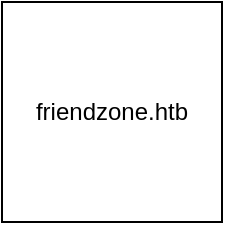 <mxfile version="16.2.7" type="github">
  <diagram id="wTbBzhJaKdRrf2wAgvQ3" name="Page-1">
    <mxGraphModel dx="1420" dy="617" grid="1" gridSize="10" guides="1" tooltips="1" connect="1" arrows="1" fold="1" page="1" pageScale="1" pageWidth="850" pageHeight="1100" math="0" shadow="0">
      <root>
        <mxCell id="0" />
        <mxCell id="1" parent="0" />
        <mxCell id="Kx392N2r4N_sGY8FT0pf-1" value="friendzone.htb" style="whiteSpace=wrap;html=1;aspect=fixed;" parent="1" vertex="1">
          <mxGeometry x="80" y="40" width="110" height="110" as="geometry" />
        </mxCell>
      </root>
    </mxGraphModel>
  </diagram>
</mxfile>

